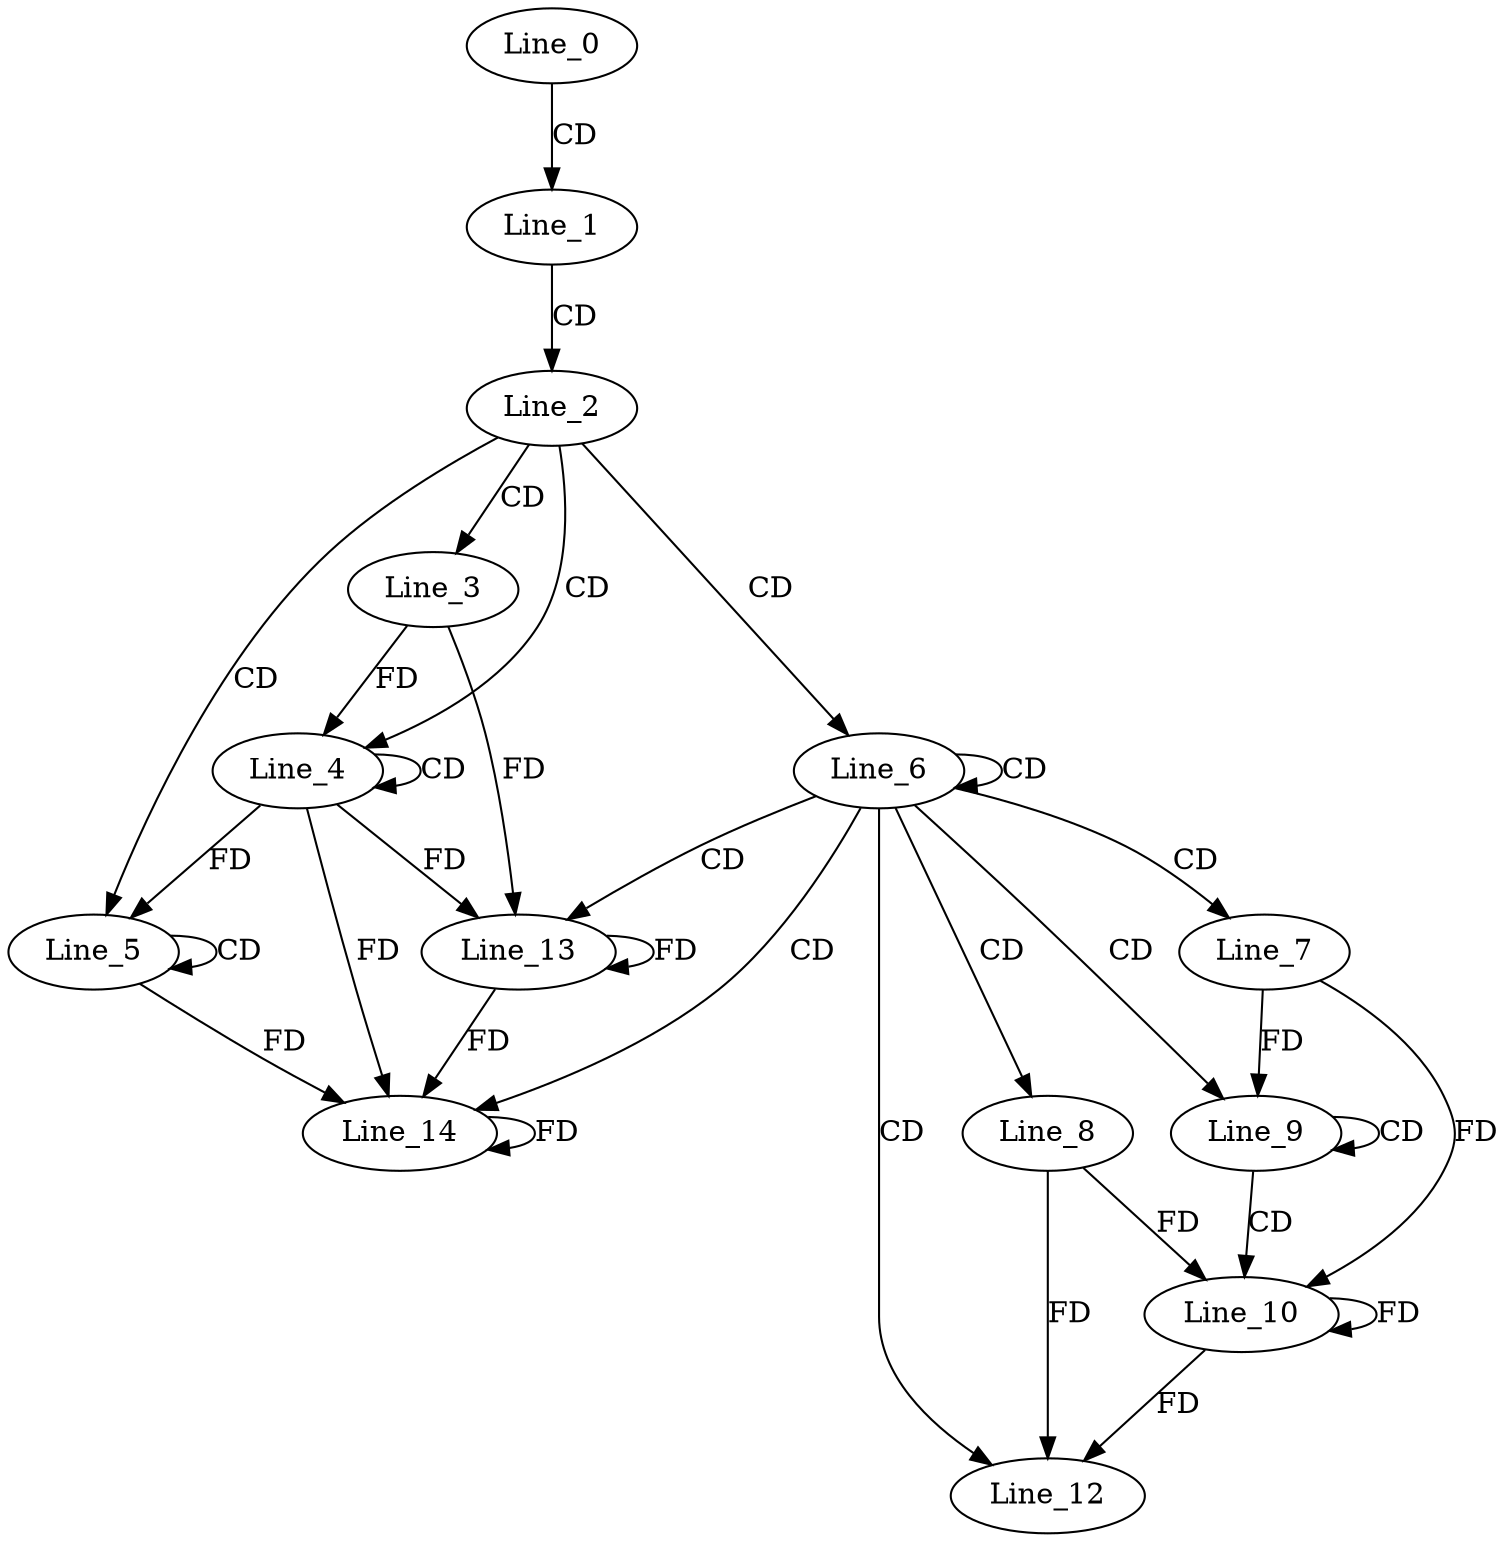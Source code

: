 digraph G {
  Line_0;
  Line_1;
  Line_2;
  Line_3;
  Line_4;
  Line_4;
  Line_5;
  Line_5;
  Line_6;
  Line_7;
  Line_8;
  Line_9;
  Line_10;
  Line_10;
  Line_12;
  Line_13;
  Line_13;
  Line_14;
  Line_14;
  Line_0 -> Line_1 [ label="CD" ];
  Line_1 -> Line_2 [ label="CD" ];
  Line_2 -> Line_3 [ label="CD" ];
  Line_2 -> Line_4 [ label="CD" ];
  Line_4 -> Line_4 [ label="CD" ];
  Line_3 -> Line_4 [ label="FD" ];
  Line_2 -> Line_5 [ label="CD" ];
  Line_5 -> Line_5 [ label="CD" ];
  Line_4 -> Line_5 [ label="FD" ];
  Line_2 -> Line_6 [ label="CD" ];
  Line_6 -> Line_6 [ label="CD" ];
  Line_6 -> Line_7 [ label="CD" ];
  Line_6 -> Line_8 [ label="CD" ];
  Line_6 -> Line_9 [ label="CD" ];
  Line_9 -> Line_9 [ label="CD" ];
  Line_7 -> Line_9 [ label="FD" ];
  Line_9 -> Line_10 [ label="CD" ];
  Line_10 -> Line_10 [ label="FD" ];
  Line_8 -> Line_10 [ label="FD" ];
  Line_7 -> Line_10 [ label="FD" ];
  Line_6 -> Line_12 [ label="CD" ];
  Line_10 -> Line_12 [ label="FD" ];
  Line_8 -> Line_12 [ label="FD" ];
  Line_6 -> Line_13 [ label="CD" ];
  Line_13 -> Line_13 [ label="FD" ];
  Line_4 -> Line_13 [ label="FD" ];
  Line_3 -> Line_13 [ label="FD" ];
  Line_6 -> Line_14 [ label="CD" ];
  Line_14 -> Line_14 [ label="FD" ];
  Line_5 -> Line_14 [ label="FD" ];
  Line_13 -> Line_14 [ label="FD" ];
  Line_4 -> Line_14 [ label="FD" ];
}
